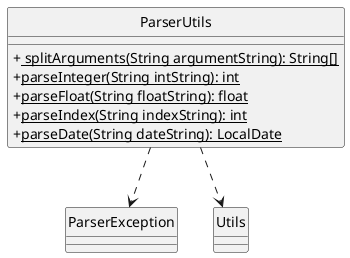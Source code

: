 @startuml
skinparam classAttributeIconSize 0
hide circle

class ParserUtils {
  + <u> splitArguments(String argumentString): String[]
  + <u>parseInteger(String intString): int
  + <u>parseFloat(String floatString): float
  + <u>parseIndex(String indexString): int
  + <u>parseDate(String dateString): LocalDate
}

ParserUtils ..> ParserException
ParserUtils ..> Utils

@enduml
